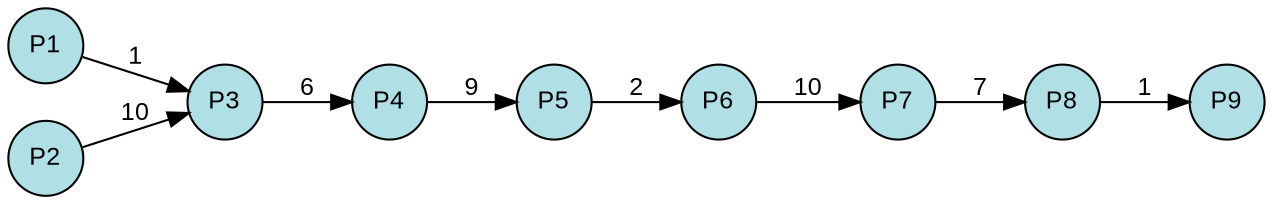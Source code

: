digraph {
  splines=true;
node [margin=0 fontname=arial fontcolor=black fontsize=12 shape=circle width=0.5 fixedsize=true style=filled fillcolor=powderblue]
  1 [label="P1"]
  2 [label="P2"]
  3 [label="P3"]
  4 [label="P4"]
  5 [label="P5"]
  6 [label="P6"]
  7 [label="P7"]
  8 [label="P8"]
  9 [label="P9"]
rankdir=LR
edge [margin=0 fontname=arial fontcolor=black fontsize=12]
	1 -> 3 [label="1"]
	2 -> 3 [label="10"]
	3 -> 4 [label="6"]
	4 -> 5 [label="9"]
	5 -> 6 [label="2"]
	6 -> 7 [label="10"]
	7 -> 8 [label="7"]
	8 -> 9 [label="1"]
	{rank=same  1, 2 }
	{rank=same  3 }
	{rank=same  4 }
	{rank=same  5 }
	{rank=same  6 }
	{rank=same  7 }
	{rank=same  8 }
	{rank=same  9 }
} 
